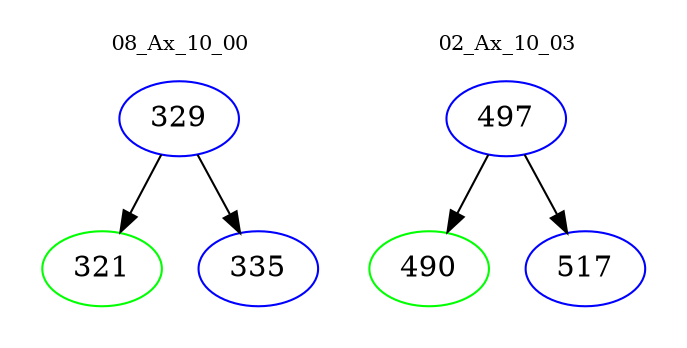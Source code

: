 digraph{
subgraph cluster_0 {
color = white
label = "08_Ax_10_00";
fontsize=10;
T0_329 [label="329", color="blue"]
T0_329 -> T0_321 [color="black"]
T0_321 [label="321", color="green"]
T0_329 -> T0_335 [color="black"]
T0_335 [label="335", color="blue"]
}
subgraph cluster_1 {
color = white
label = "02_Ax_10_03";
fontsize=10;
T1_497 [label="497", color="blue"]
T1_497 -> T1_490 [color="black"]
T1_490 [label="490", color="green"]
T1_497 -> T1_517 [color="black"]
T1_517 [label="517", color="blue"]
}
}
